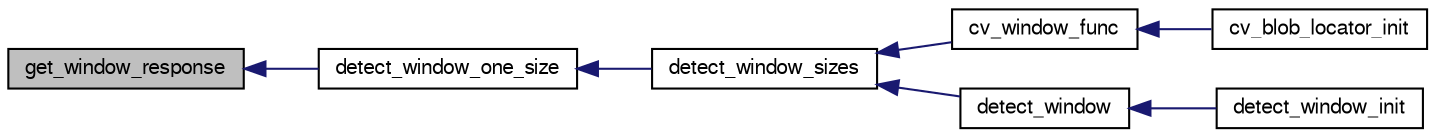 digraph "get_window_response"
{
  edge [fontname="FreeSans",fontsize="10",labelfontname="FreeSans",labelfontsize="10"];
  node [fontname="FreeSans",fontsize="10",shape=record];
  rankdir="LR";
  Node1 [label="get_window_response",height=0.2,width=0.4,color="black", fillcolor="grey75", style="filled", fontcolor="black"];
  Node1 -> Node2 [dir="back",color="midnightblue",fontsize="10",style="solid",fontname="FreeSans"];
  Node2 [label="detect_window_one_size",height=0.2,width=0.4,color="black", fillcolor="white", style="filled",URL="$detect__window_8h.html#a4768d05b0fbd586efc9d66d4e6713724"];
  Node2 -> Node3 [dir="back",color="midnightblue",fontsize="10",style="solid",fontname="FreeSans"];
  Node3 [label="detect_window_sizes",height=0.2,width=0.4,color="black", fillcolor="white", style="filled",URL="$detect__window_8h.html#a7aa027192382c57d36c563c050324fcb"];
  Node3 -> Node4 [dir="back",color="midnightblue",fontsize="10",style="solid",fontname="FreeSans"];
  Node4 [label="cv_window_func",height=0.2,width=0.4,color="black", fillcolor="white", style="filled",URL="$cv__blob__locator_8c.html#a8a8fe89100e06413aa2d6ac8fe864904"];
  Node4 -> Node5 [dir="back",color="midnightblue",fontsize="10",style="solid",fontname="FreeSans"];
  Node5 [label="cv_blob_locator_init",height=0.2,width=0.4,color="black", fillcolor="white", style="filled",URL="$cv__blob__locator_8h.html#a03040f93fee504200fd409c45f488e4d"];
  Node3 -> Node6 [dir="back",color="midnightblue",fontsize="10",style="solid",fontname="FreeSans"];
  Node6 [label="detect_window",height=0.2,width=0.4,color="black", fillcolor="white", style="filled",URL="$detect__window_8h.html#a5f18f9a50ab020e641435c1c5d1c1833"];
  Node6 -> Node7 [dir="back",color="midnightblue",fontsize="10",style="solid",fontname="FreeSans"];
  Node7 [label="detect_window_init",height=0.2,width=0.4,color="black", fillcolor="white", style="filled",URL="$detect__window_8h.html#acd7643219a35e96f1dbd1a28a2c2237e"];
}
